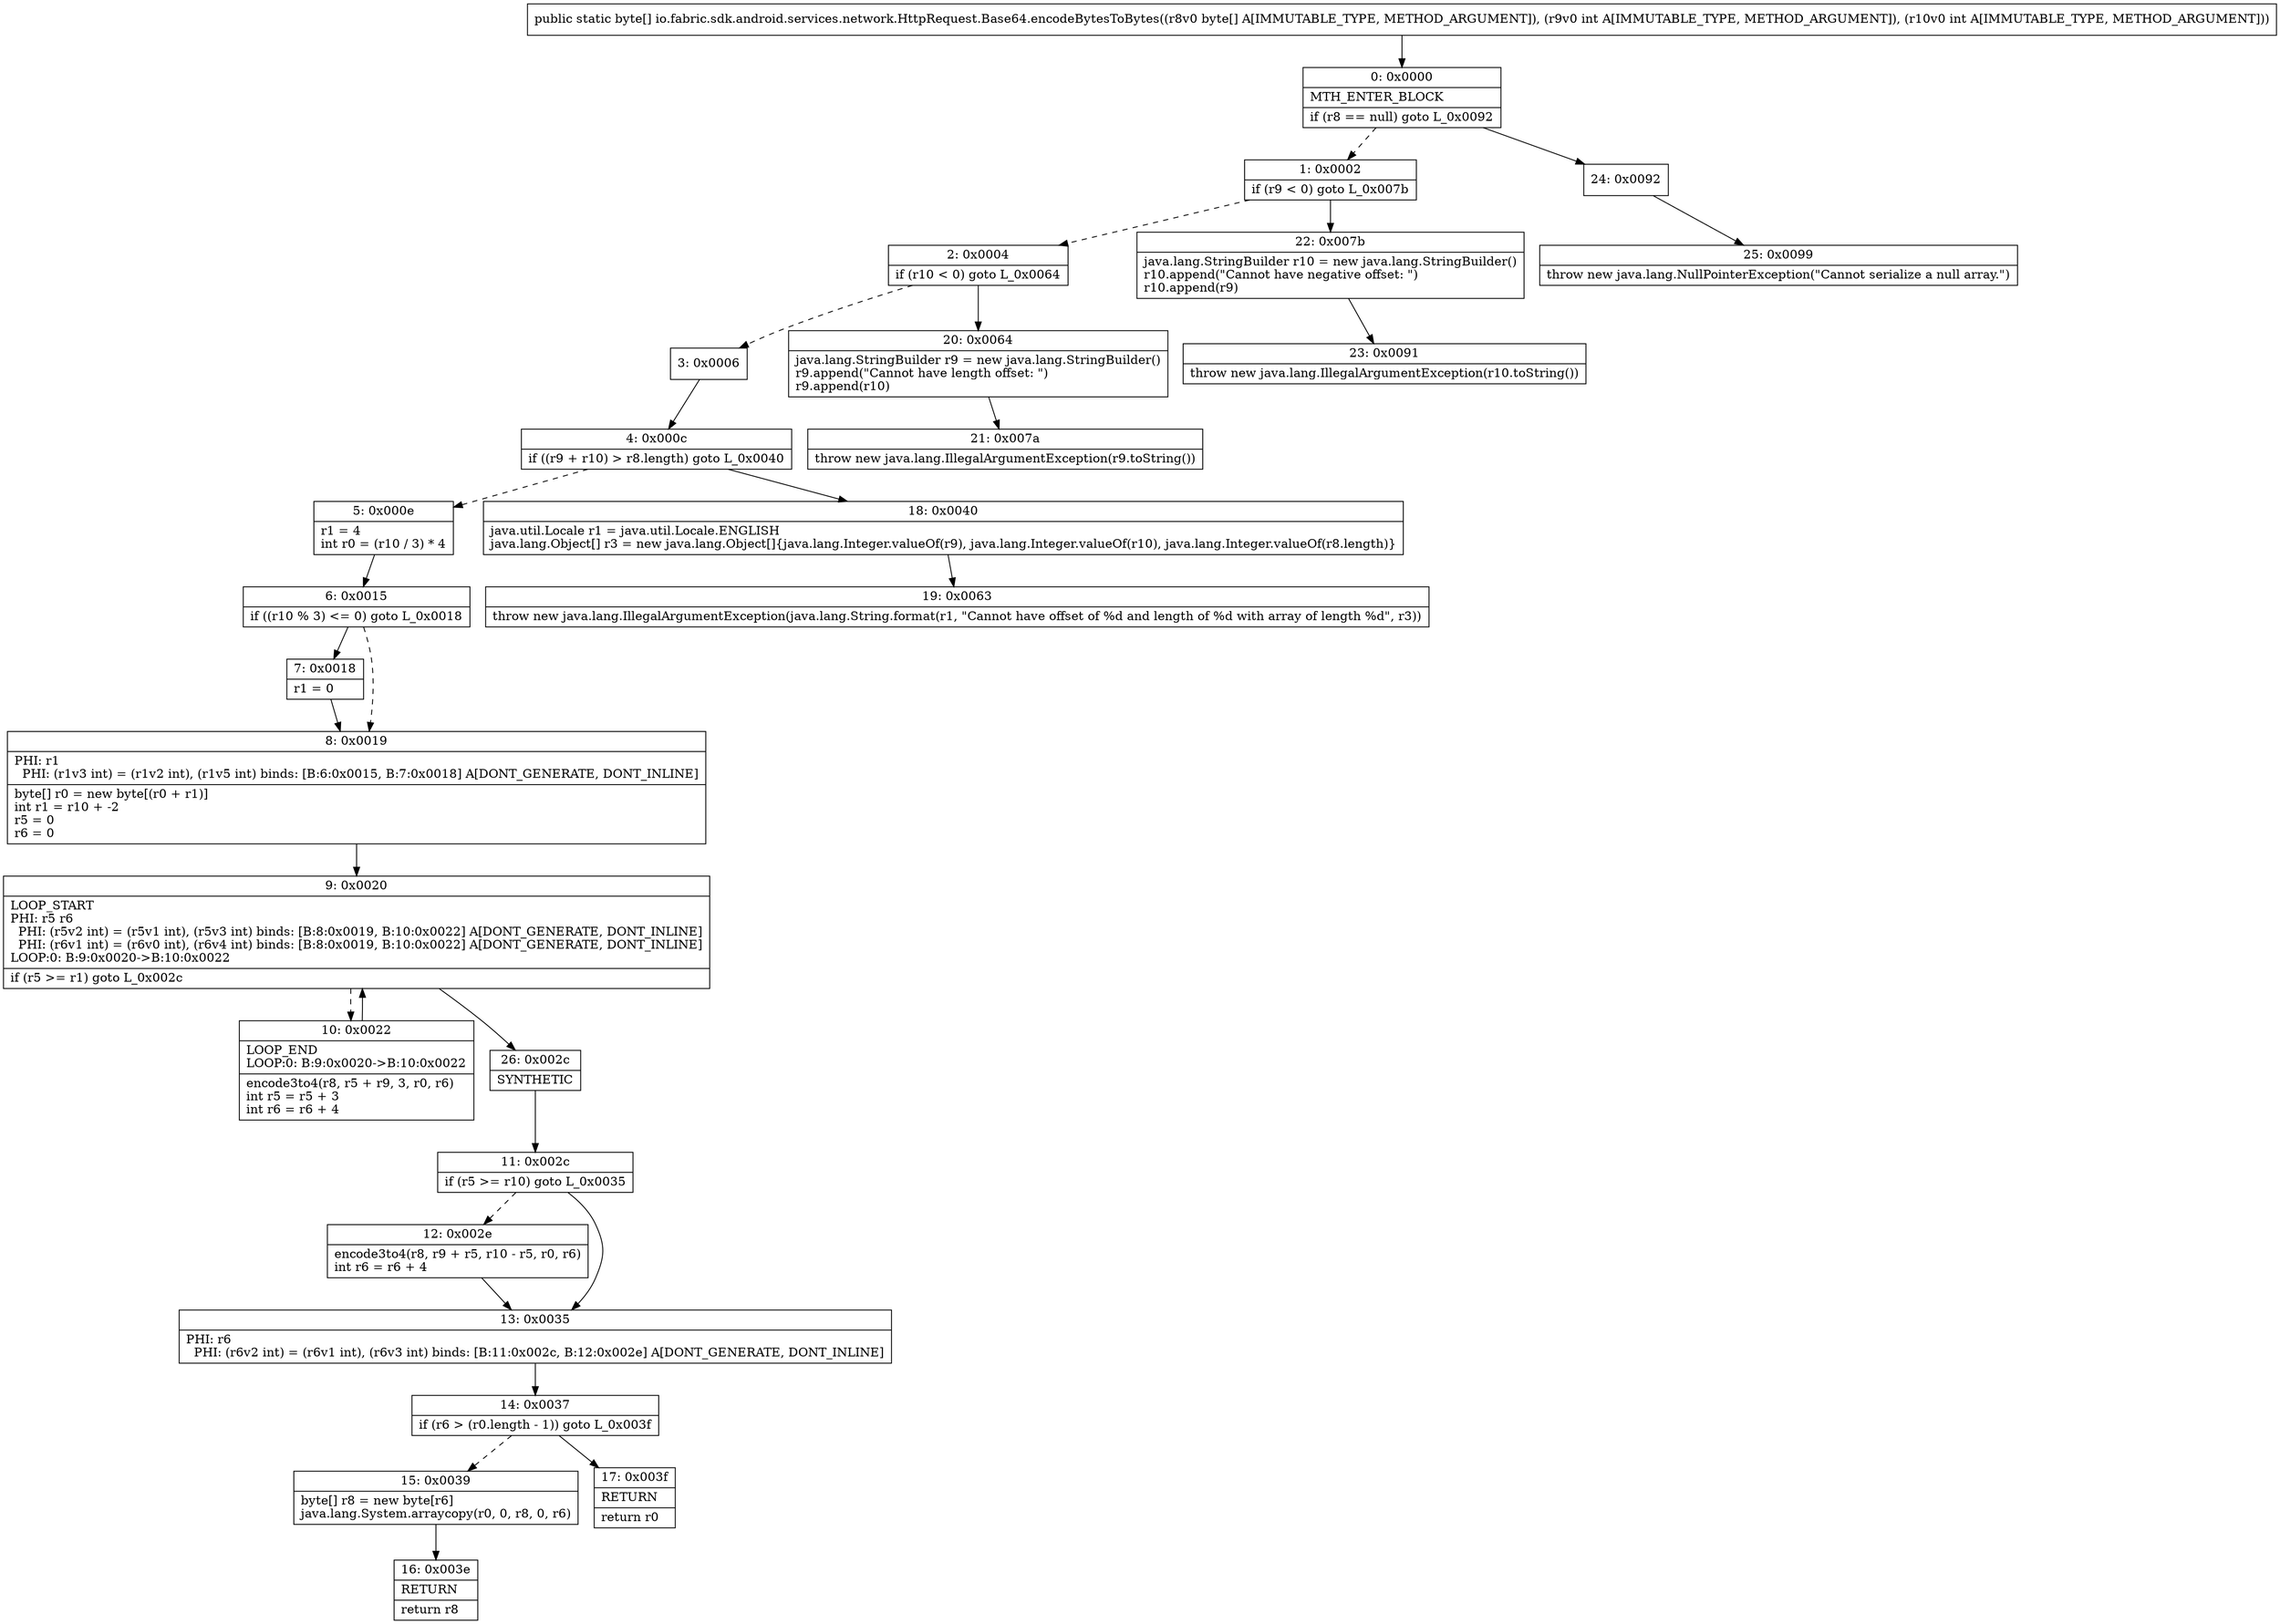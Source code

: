 digraph "CFG forio.fabric.sdk.android.services.network.HttpRequest.Base64.encodeBytesToBytes([BII)[B" {
Node_0 [shape=record,label="{0\:\ 0x0000|MTH_ENTER_BLOCK\l|if (r8 == null) goto L_0x0092\l}"];
Node_1 [shape=record,label="{1\:\ 0x0002|if (r9 \< 0) goto L_0x007b\l}"];
Node_2 [shape=record,label="{2\:\ 0x0004|if (r10 \< 0) goto L_0x0064\l}"];
Node_3 [shape=record,label="{3\:\ 0x0006}"];
Node_4 [shape=record,label="{4\:\ 0x000c|if ((r9 + r10) \> r8.length) goto L_0x0040\l}"];
Node_5 [shape=record,label="{5\:\ 0x000e|r1 = 4\lint r0 = (r10 \/ 3) * 4\l}"];
Node_6 [shape=record,label="{6\:\ 0x0015|if ((r10 % 3) \<= 0) goto L_0x0018\l}"];
Node_7 [shape=record,label="{7\:\ 0x0018|r1 = 0\l}"];
Node_8 [shape=record,label="{8\:\ 0x0019|PHI: r1 \l  PHI: (r1v3 int) = (r1v2 int), (r1v5 int) binds: [B:6:0x0015, B:7:0x0018] A[DONT_GENERATE, DONT_INLINE]\l|byte[] r0 = new byte[(r0 + r1)]\lint r1 = r10 + \-2\lr5 = 0\lr6 = 0\l}"];
Node_9 [shape=record,label="{9\:\ 0x0020|LOOP_START\lPHI: r5 r6 \l  PHI: (r5v2 int) = (r5v1 int), (r5v3 int) binds: [B:8:0x0019, B:10:0x0022] A[DONT_GENERATE, DONT_INLINE]\l  PHI: (r6v1 int) = (r6v0 int), (r6v4 int) binds: [B:8:0x0019, B:10:0x0022] A[DONT_GENERATE, DONT_INLINE]\lLOOP:0: B:9:0x0020\-\>B:10:0x0022\l|if (r5 \>= r1) goto L_0x002c\l}"];
Node_10 [shape=record,label="{10\:\ 0x0022|LOOP_END\lLOOP:0: B:9:0x0020\-\>B:10:0x0022\l|encode3to4(r8, r5 + r9, 3, r0, r6)\lint r5 = r5 + 3\lint r6 = r6 + 4\l}"];
Node_11 [shape=record,label="{11\:\ 0x002c|if (r5 \>= r10) goto L_0x0035\l}"];
Node_12 [shape=record,label="{12\:\ 0x002e|encode3to4(r8, r9 + r5, r10 \- r5, r0, r6)\lint r6 = r6 + 4\l}"];
Node_13 [shape=record,label="{13\:\ 0x0035|PHI: r6 \l  PHI: (r6v2 int) = (r6v1 int), (r6v3 int) binds: [B:11:0x002c, B:12:0x002e] A[DONT_GENERATE, DONT_INLINE]\l}"];
Node_14 [shape=record,label="{14\:\ 0x0037|if (r6 \> (r0.length \- 1)) goto L_0x003f\l}"];
Node_15 [shape=record,label="{15\:\ 0x0039|byte[] r8 = new byte[r6]\ljava.lang.System.arraycopy(r0, 0, r8, 0, r6)\l}"];
Node_16 [shape=record,label="{16\:\ 0x003e|RETURN\l|return r8\l}"];
Node_17 [shape=record,label="{17\:\ 0x003f|RETURN\l|return r0\l}"];
Node_18 [shape=record,label="{18\:\ 0x0040|java.util.Locale r1 = java.util.Locale.ENGLISH\ljava.lang.Object[] r3 = new java.lang.Object[]\{java.lang.Integer.valueOf(r9), java.lang.Integer.valueOf(r10), java.lang.Integer.valueOf(r8.length)\}\l}"];
Node_19 [shape=record,label="{19\:\ 0x0063|throw new java.lang.IllegalArgumentException(java.lang.String.format(r1, \"Cannot have offset of %d and length of %d with array of length %d\", r3))\l}"];
Node_20 [shape=record,label="{20\:\ 0x0064|java.lang.StringBuilder r9 = new java.lang.StringBuilder()\lr9.append(\"Cannot have length offset: \")\lr9.append(r10)\l}"];
Node_21 [shape=record,label="{21\:\ 0x007a|throw new java.lang.IllegalArgumentException(r9.toString())\l}"];
Node_22 [shape=record,label="{22\:\ 0x007b|java.lang.StringBuilder r10 = new java.lang.StringBuilder()\lr10.append(\"Cannot have negative offset: \")\lr10.append(r9)\l}"];
Node_23 [shape=record,label="{23\:\ 0x0091|throw new java.lang.IllegalArgumentException(r10.toString())\l}"];
Node_24 [shape=record,label="{24\:\ 0x0092}"];
Node_25 [shape=record,label="{25\:\ 0x0099|throw new java.lang.NullPointerException(\"Cannot serialize a null array.\")\l}"];
Node_26 [shape=record,label="{26\:\ 0x002c|SYNTHETIC\l}"];
MethodNode[shape=record,label="{public static byte[] io.fabric.sdk.android.services.network.HttpRequest.Base64.encodeBytesToBytes((r8v0 byte[] A[IMMUTABLE_TYPE, METHOD_ARGUMENT]), (r9v0 int A[IMMUTABLE_TYPE, METHOD_ARGUMENT]), (r10v0 int A[IMMUTABLE_TYPE, METHOD_ARGUMENT])) }"];
MethodNode -> Node_0;
Node_0 -> Node_1[style=dashed];
Node_0 -> Node_24;
Node_1 -> Node_2[style=dashed];
Node_1 -> Node_22;
Node_2 -> Node_3[style=dashed];
Node_2 -> Node_20;
Node_3 -> Node_4;
Node_4 -> Node_5[style=dashed];
Node_4 -> Node_18;
Node_5 -> Node_6;
Node_6 -> Node_7;
Node_6 -> Node_8[style=dashed];
Node_7 -> Node_8;
Node_8 -> Node_9;
Node_9 -> Node_10[style=dashed];
Node_9 -> Node_26;
Node_10 -> Node_9;
Node_11 -> Node_12[style=dashed];
Node_11 -> Node_13;
Node_12 -> Node_13;
Node_13 -> Node_14;
Node_14 -> Node_15[style=dashed];
Node_14 -> Node_17;
Node_15 -> Node_16;
Node_18 -> Node_19;
Node_20 -> Node_21;
Node_22 -> Node_23;
Node_24 -> Node_25;
Node_26 -> Node_11;
}

